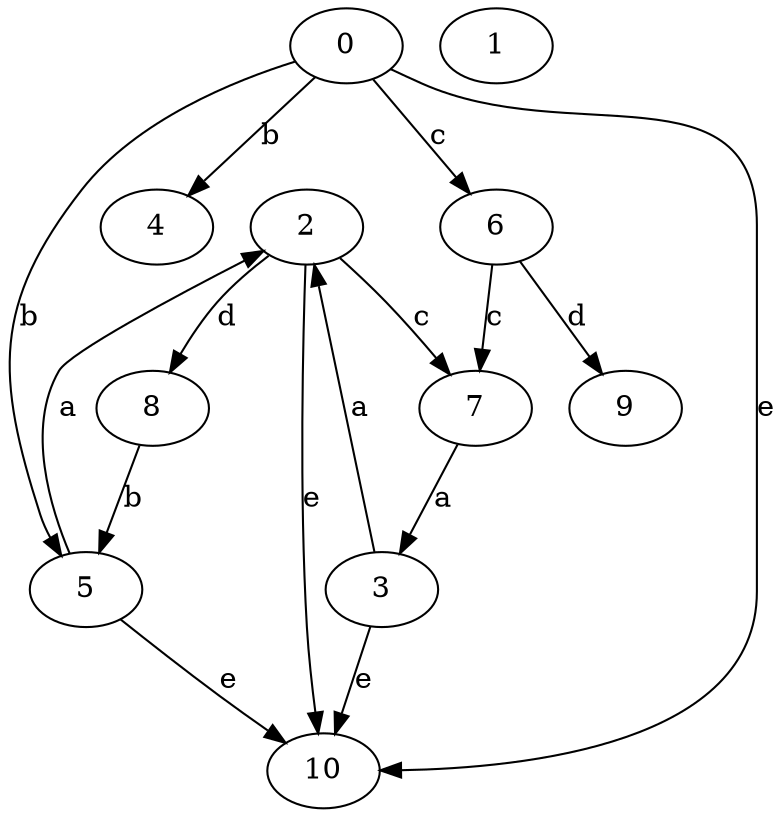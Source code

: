 strict digraph  {
2;
3;
4;
5;
6;
0;
7;
8;
9;
1;
10;
2 -> 7  [label=c];
2 -> 8  [label=d];
2 -> 10  [label=e];
3 -> 2  [label=a];
3 -> 10  [label=e];
5 -> 2  [label=a];
5 -> 10  [label=e];
6 -> 7  [label=c];
6 -> 9  [label=d];
0 -> 4  [label=b];
0 -> 5  [label=b];
0 -> 6  [label=c];
0 -> 10  [label=e];
7 -> 3  [label=a];
8 -> 5  [label=b];
}
